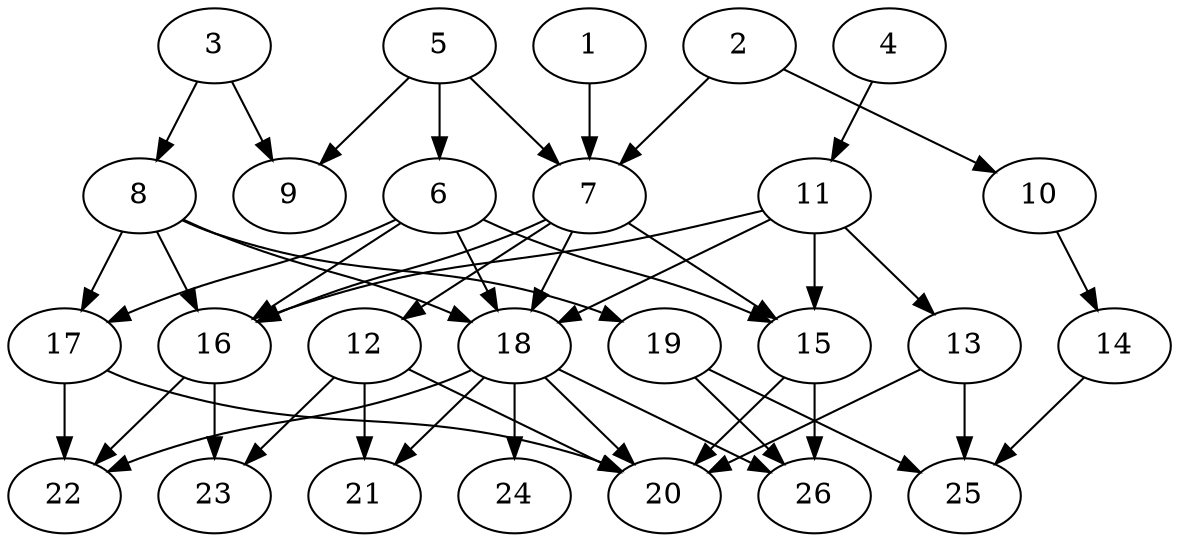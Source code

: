 // DAG (tier=2-normal, mode=compute, n=26, ccr=0.358, fat=0.572, density=0.586, regular=0.528, jump=0.105, mindata=524288, maxdata=8388608)
// DAG automatically generated by daggen at Sun Aug 24 16:33:33 2025
// /home/ermia/Project/Environments/daggen/bin/daggen --dot --ccr 0.358 --fat 0.572 --regular 0.528 --density 0.586 --jump 0.105 --mindata 524288 --maxdata 8388608 -n 26 
digraph G {
  1 [size="685813376129626112", alpha="0.08", expect_size="342906688064813056"]
  1 -> 7 [size ="263160707678208"]
  2 [size="229156212888016257024", alpha="0.03", expect_size="114578106444008128512"]
  2 -> 7 [size ="299578800734208"]
  2 -> 10 [size ="299578800734208"]
  3 [size="161122177410479200", alpha="0.04", expect_size="80561088705239600"]
  3 -> 8 [size ="178430255562752"]
  3 -> 9 [size ="178430255562752"]
  4 [size="441267969742731968", alpha="0.16", expect_size="220633984871365984"]
  4 -> 11 [size ="217418299342848"]
  5 [size="141750142204816", alpha="0.06", expect_size="70875071102408"]
  5 -> 6 [size ="8557219020800"]
  5 -> 7 [size ="8557219020800"]
  5 -> 9 [size ="8557219020800"]
  6 [size="216174240708386880", alpha="0.03", expect_size="108087120354193440"]
  6 -> 15 [size ="169115176140800"]
  6 -> 16 [size ="169115176140800"]
  6 -> 17 [size ="169115176140800"]
  6 -> 18 [size ="169115176140800"]
  7 [size="406708149374619264", alpha="0.06", expect_size="203354074687309632"]
  7 -> 12 [size ="414100916011008"]
  7 -> 15 [size ="414100916011008"]
  7 -> 16 [size ="414100916011008"]
  7 -> 18 [size ="414100916011008"]
  8 [size="451356042716516450304", alpha="0.11", expect_size="225678021358258225152"]
  8 -> 16 [size ="470727417397248"]
  8 -> 17 [size ="470727417397248"]
  8 -> 18 [size ="470727417397248"]
  8 -> 19 [size ="470727417397248"]
  9 [size="84657258420427030528", alpha="0.04", expect_size="42328629210213515264"]
  10 [size="1653406366461432", alpha="0.15", expect_size="826703183230716"]
  10 -> 14 [size ="35287526801408"]
  11 [size="459539173988886380544", alpha="0.10", expect_size="229769586994443190272"]
  11 -> 13 [size ="476399919955968"]
  11 -> 15 [size ="476399919955968"]
  11 -> 16 [size ="476399919955968"]
  11 -> 18 [size ="476399919955968"]
  12 [size="10108383433862122", alpha="0.14", expect_size="5054191716931061"]
  12 -> 20 [size ="254032291561472"]
  12 -> 21 [size ="254032291561472"]
  12 -> 23 [size ="254032291561472"]
  13 [size="237303584557958692864", alpha="0.05", expect_size="118651792278979346432"]
  13 -> 20 [size ="306638149910528"]
  13 -> 25 [size ="306638149910528"]
  14 [size="754208174498690944", alpha="0.12", expect_size="377104087249345472"]
  14 -> 25 [size ="340383707955200"]
  15 [size="326365302030196608", alpha="0.18", expect_size="163182651015098304"]
  15 -> 20 [size ="534993507975168"]
  15 -> 26 [size ="534993507975168"]
  16 [size="212767619298623488000", alpha="0.04", expect_size="106383809649311744000"]
  16 -> 22 [size ="285119558451200"]
  16 -> 23 [size ="285119558451200"]
  17 [size="11918226237751138", alpha="0.00", expect_size="5959113118875569"]
  17 -> 20 [size ="379267221291008"]
  17 -> 22 [size ="379267221291008"]
  18 [size="2779146761334161408", alpha="0.01", expect_size="1389573380667080704"]
  18 -> 20 [size ="15813608210432"]
  18 -> 21 [size ="15813608210432"]
  18 -> 22 [size ="15813608210432"]
  18 -> 24 [size ="15813608210432"]
  18 -> 26 [size ="15813608210432"]
  19 [size="244799341541925584896", alpha="0.08", expect_size="122399670770962792448"]
  19 -> 25 [size ="313061852315648"]
  19 -> 26 [size ="313061852315648"]
  20 [size="3144753676440005", alpha="0.20", expect_size="1572376838220002"]
  21 [size="755453865949670", alpha="0.00", expect_size="377726932974835"]
  22 [size="17565478081683252", alpha="0.17", expect_size="8782739040841626"]
  23 [size="10402863004455016", alpha="0.08", expect_size="5201431502227508"]
  24 [size="52816092173336313856", alpha="0.04", expect_size="26408046086668156928"]
  25 [size="12963802824655436", alpha="0.14", expect_size="6481901412327718"]
  26 [size="221759762578794348544", alpha="0.09", expect_size="110879881289397174272"]
}